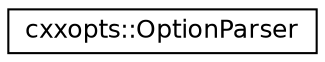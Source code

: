 digraph "Graphical Class Hierarchy"
{
 // INTERACTIVE_SVG=YES
 // LATEX_PDF_SIZE
  edge [fontname="Helvetica",fontsize="12",labelfontname="Helvetica",labelfontsize="12"];
  node [fontname="Helvetica",fontsize="12",shape=record];
  rankdir="LR";
  Node0 [label="cxxopts::OptionParser",height=0.2,width=0.4,color="black", fillcolor="white", style="filled",URL="$a01046.html",tooltip=" "];
}
